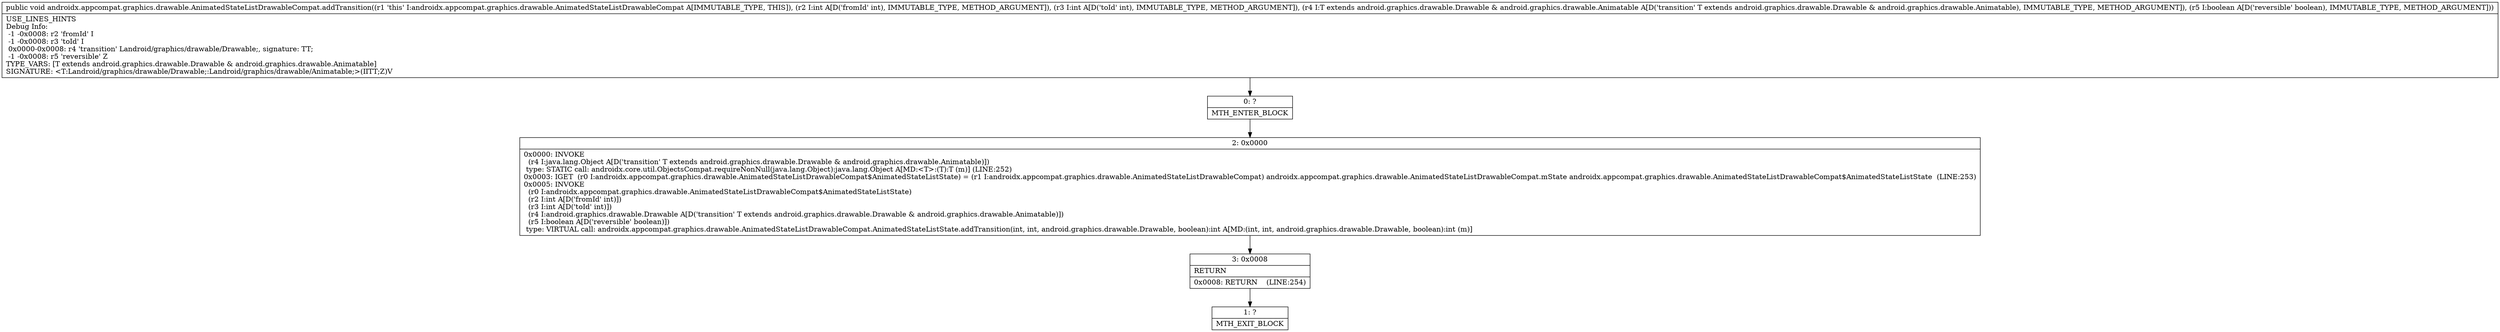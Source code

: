 digraph "CFG forandroidx.appcompat.graphics.drawable.AnimatedStateListDrawableCompat.addTransition(IILandroid\/graphics\/drawable\/Drawable;Z)V" {
Node_0 [shape=record,label="{0\:\ ?|MTH_ENTER_BLOCK\l}"];
Node_2 [shape=record,label="{2\:\ 0x0000|0x0000: INVOKE  \l  (r4 I:java.lang.Object A[D('transition' T extends android.graphics.drawable.Drawable & android.graphics.drawable.Animatable)])\l type: STATIC call: androidx.core.util.ObjectsCompat.requireNonNull(java.lang.Object):java.lang.Object A[MD:\<T\>:(T):T (m)] (LINE:252)\l0x0003: IGET  (r0 I:androidx.appcompat.graphics.drawable.AnimatedStateListDrawableCompat$AnimatedStateListState) = (r1 I:androidx.appcompat.graphics.drawable.AnimatedStateListDrawableCompat) androidx.appcompat.graphics.drawable.AnimatedStateListDrawableCompat.mState androidx.appcompat.graphics.drawable.AnimatedStateListDrawableCompat$AnimatedStateListState  (LINE:253)\l0x0005: INVOKE  \l  (r0 I:androidx.appcompat.graphics.drawable.AnimatedStateListDrawableCompat$AnimatedStateListState)\l  (r2 I:int A[D('fromId' int)])\l  (r3 I:int A[D('toId' int)])\l  (r4 I:android.graphics.drawable.Drawable A[D('transition' T extends android.graphics.drawable.Drawable & android.graphics.drawable.Animatable)])\l  (r5 I:boolean A[D('reversible' boolean)])\l type: VIRTUAL call: androidx.appcompat.graphics.drawable.AnimatedStateListDrawableCompat.AnimatedStateListState.addTransition(int, int, android.graphics.drawable.Drawable, boolean):int A[MD:(int, int, android.graphics.drawable.Drawable, boolean):int (m)]\l}"];
Node_3 [shape=record,label="{3\:\ 0x0008|RETURN\l|0x0008: RETURN    (LINE:254)\l}"];
Node_1 [shape=record,label="{1\:\ ?|MTH_EXIT_BLOCK\l}"];
MethodNode[shape=record,label="{public void androidx.appcompat.graphics.drawable.AnimatedStateListDrawableCompat.addTransition((r1 'this' I:androidx.appcompat.graphics.drawable.AnimatedStateListDrawableCompat A[IMMUTABLE_TYPE, THIS]), (r2 I:int A[D('fromId' int), IMMUTABLE_TYPE, METHOD_ARGUMENT]), (r3 I:int A[D('toId' int), IMMUTABLE_TYPE, METHOD_ARGUMENT]), (r4 I:T extends android.graphics.drawable.Drawable & android.graphics.drawable.Animatable A[D('transition' T extends android.graphics.drawable.Drawable & android.graphics.drawable.Animatable), IMMUTABLE_TYPE, METHOD_ARGUMENT]), (r5 I:boolean A[D('reversible' boolean), IMMUTABLE_TYPE, METHOD_ARGUMENT]))  | USE_LINES_HINTS\lDebug Info:\l  \-1 \-0x0008: r2 'fromId' I\l  \-1 \-0x0008: r3 'toId' I\l  0x0000\-0x0008: r4 'transition' Landroid\/graphics\/drawable\/Drawable;, signature: TT;\l  \-1 \-0x0008: r5 'reversible' Z\lTYPE_VARS: [T extends android.graphics.drawable.Drawable & android.graphics.drawable.Animatable]\lSIGNATURE: \<T:Landroid\/graphics\/drawable\/Drawable;:Landroid\/graphics\/drawable\/Animatable;\>(IITT;Z)V\l}"];
MethodNode -> Node_0;Node_0 -> Node_2;
Node_2 -> Node_3;
Node_3 -> Node_1;
}

